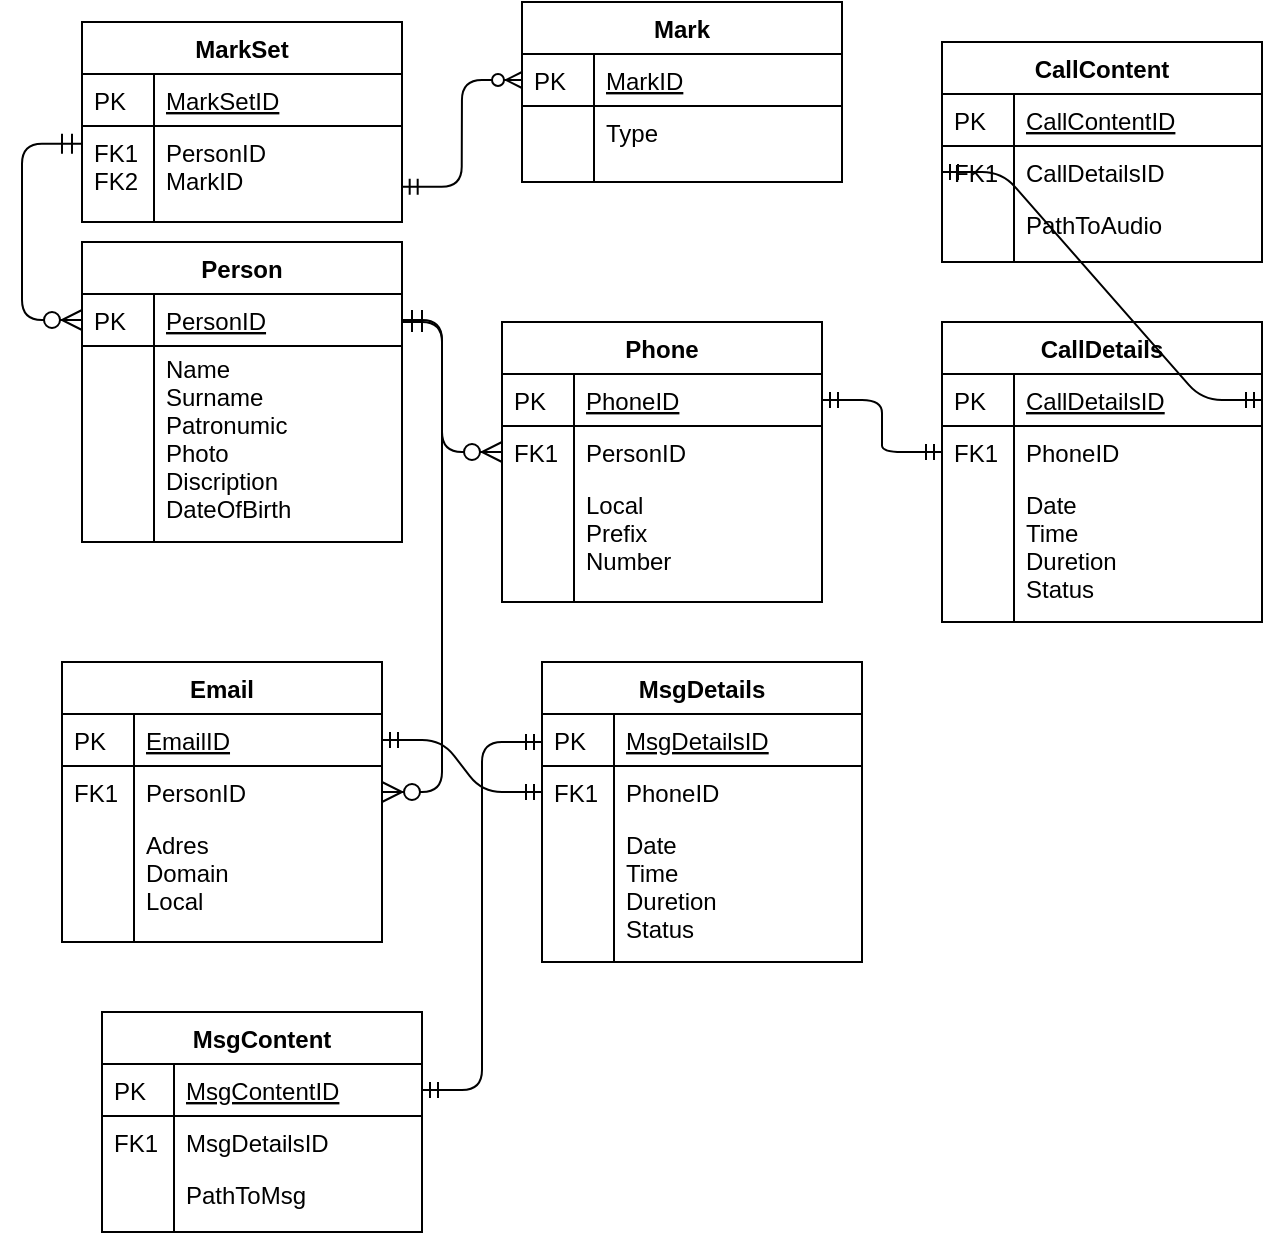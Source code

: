 <mxfile version="12.7.8" type="device"><diagram id="C5RBs43oDa-KdzZeNtuy" name="Page-1"><mxGraphModel dx="1102" dy="577" grid="1" gridSize="10" guides="1" tooltips="1" connect="1" arrows="1" fold="1" page="1" pageScale="1" pageWidth="827" pageHeight="1169" math="0" shadow="0"><root><mxCell id="WIyWlLk6GJQsqaUBKTNV-0"/><mxCell id="WIyWlLk6GJQsqaUBKTNV-1" parent="WIyWlLk6GJQsqaUBKTNV-0"/><mxCell id="zkfFHV4jXpPFQw0GAbJ--51" value="Person" style="swimlane;fontStyle=1;childLayout=stackLayout;horizontal=1;startSize=26;horizontalStack=0;resizeParent=1;resizeLast=0;collapsible=1;marginBottom=0;rounded=0;shadow=0;strokeWidth=1;" parent="WIyWlLk6GJQsqaUBKTNV-1" vertex="1"><mxGeometry x="90" y="200" width="160" height="150" as="geometry"><mxRectangle x="20" y="80" width="160" height="26" as="alternateBounds"/></mxGeometry></mxCell><mxCell id="zkfFHV4jXpPFQw0GAbJ--52" value="PersonID" style="shape=partialRectangle;top=0;left=0;right=0;bottom=1;align=left;verticalAlign=top;fillColor=none;spacingLeft=40;spacingRight=4;overflow=hidden;rotatable=0;points=[[0,0.5],[1,0.5]];portConstraint=eastwest;dropTarget=0;rounded=0;shadow=0;strokeWidth=1;fontStyle=4" parent="zkfFHV4jXpPFQw0GAbJ--51" vertex="1"><mxGeometry y="26" width="160" height="26" as="geometry"/></mxCell><mxCell id="zkfFHV4jXpPFQw0GAbJ--53" value="PK" style="shape=partialRectangle;top=0;left=0;bottom=0;fillColor=none;align=left;verticalAlign=top;spacingLeft=4;spacingRight=4;overflow=hidden;rotatable=0;points=[];portConstraint=eastwest;part=1;" parent="zkfFHV4jXpPFQw0GAbJ--52" vertex="1" connectable="0"><mxGeometry width="36" height="26" as="geometry"/></mxCell><mxCell id="zkfFHV4jXpPFQw0GAbJ--56" value="Mark" style="swimlane;fontStyle=1;childLayout=stackLayout;horizontal=1;startSize=26;horizontalStack=0;resizeParent=1;resizeLast=0;collapsible=1;marginBottom=0;rounded=0;shadow=0;strokeWidth=1;" parent="WIyWlLk6GJQsqaUBKTNV-1" vertex="1"><mxGeometry x="310" y="80" width="160" height="90" as="geometry"><mxRectangle x="260" y="80" width="160" height="26" as="alternateBounds"/></mxGeometry></mxCell><mxCell id="zkfFHV4jXpPFQw0GAbJ--57" value="MarkID" style="shape=partialRectangle;top=0;left=0;right=0;bottom=1;align=left;verticalAlign=top;fillColor=none;spacingLeft=40;spacingRight=4;overflow=hidden;rotatable=0;points=[[0,0.5],[1,0.5]];portConstraint=eastwest;dropTarget=0;rounded=0;shadow=0;strokeWidth=1;fontStyle=4" parent="zkfFHV4jXpPFQw0GAbJ--56" vertex="1"><mxGeometry y="26" width="160" height="26" as="geometry"/></mxCell><mxCell id="zkfFHV4jXpPFQw0GAbJ--58" value="PK" style="shape=partialRectangle;top=0;left=0;bottom=0;fillColor=none;align=left;verticalAlign=top;spacingLeft=4;spacingRight=4;overflow=hidden;rotatable=0;points=[];portConstraint=eastwest;part=1;" parent="zkfFHV4jXpPFQw0GAbJ--57" vertex="1" connectable="0"><mxGeometry width="36" height="26" as="geometry"/></mxCell><mxCell id="zkfFHV4jXpPFQw0GAbJ--61" value="Type" style="shape=partialRectangle;top=0;left=0;right=0;bottom=0;align=left;verticalAlign=top;fillColor=none;spacingLeft=40;spacingRight=4;overflow=hidden;rotatable=0;points=[[0,0.5],[1,0.5]];portConstraint=eastwest;dropTarget=0;rounded=0;shadow=0;strokeWidth=1;" parent="zkfFHV4jXpPFQw0GAbJ--56" vertex="1"><mxGeometry y="52" width="160" height="38" as="geometry"/></mxCell><mxCell id="zkfFHV4jXpPFQw0GAbJ--62" value="" style="shape=partialRectangle;top=0;left=0;bottom=0;fillColor=none;align=left;verticalAlign=top;spacingLeft=4;spacingRight=4;overflow=hidden;rotatable=0;points=[];portConstraint=eastwest;part=1;" parent="zkfFHV4jXpPFQw0GAbJ--61" vertex="1" connectable="0"><mxGeometry width="36" height="38" as="geometry"/></mxCell><mxCell id="q5SUMKDobGk_MK5OUUDj-4" value="Phone" style="swimlane;fontStyle=1;childLayout=stackLayout;horizontal=1;startSize=26;horizontalStack=0;resizeParent=1;resizeLast=0;collapsible=1;marginBottom=0;rounded=0;shadow=0;strokeWidth=1;" parent="WIyWlLk6GJQsqaUBKTNV-1" vertex="1"><mxGeometry x="300" y="240" width="160" height="140" as="geometry"><mxRectangle x="260" y="80" width="160" height="26" as="alternateBounds"/></mxGeometry></mxCell><mxCell id="q5SUMKDobGk_MK5OUUDj-5" value="PhoneID" style="shape=partialRectangle;top=0;left=0;right=0;bottom=1;align=left;verticalAlign=top;fillColor=none;spacingLeft=40;spacingRight=4;overflow=hidden;rotatable=0;points=[[0,0.5],[1,0.5]];portConstraint=eastwest;dropTarget=0;rounded=0;shadow=0;strokeWidth=1;fontStyle=4" parent="q5SUMKDobGk_MK5OUUDj-4" vertex="1"><mxGeometry y="26" width="160" height="26" as="geometry"/></mxCell><mxCell id="q5SUMKDobGk_MK5OUUDj-6" value="PK" style="shape=partialRectangle;top=0;left=0;bottom=0;fillColor=none;align=left;verticalAlign=top;spacingLeft=4;spacingRight=4;overflow=hidden;rotatable=0;points=[];portConstraint=eastwest;part=1;" parent="q5SUMKDobGk_MK5OUUDj-5" vertex="1" connectable="0"><mxGeometry width="36" height="26" as="geometry"/></mxCell><mxCell id="q5SUMKDobGk_MK5OUUDj-7" value="PersonID" style="shape=partialRectangle;top=0;left=0;right=0;bottom=0;align=left;verticalAlign=top;fillColor=none;spacingLeft=40;spacingRight=4;overflow=hidden;rotatable=0;points=[[0,0.5],[1,0.5]];portConstraint=eastwest;dropTarget=0;rounded=0;shadow=0;strokeWidth=1;" parent="q5SUMKDobGk_MK5OUUDj-4" vertex="1"><mxGeometry y="52" width="160" height="26" as="geometry"/></mxCell><mxCell id="q5SUMKDobGk_MK5OUUDj-8" value="FK1" style="shape=partialRectangle;top=0;left=0;bottom=0;fillColor=none;align=left;verticalAlign=top;spacingLeft=4;spacingRight=4;overflow=hidden;rotatable=0;points=[];portConstraint=eastwest;part=1;" parent="q5SUMKDobGk_MK5OUUDj-7" vertex="1" connectable="0"><mxGeometry width="36" height="26" as="geometry"/></mxCell><mxCell id="q5SUMKDobGk_MK5OUUDj-9" value="Local&#10;Prefix&#10;Number" style="shape=partialRectangle;top=0;left=0;right=0;bottom=0;align=left;verticalAlign=top;fillColor=none;spacingLeft=40;spacingRight=4;overflow=hidden;rotatable=0;points=[[0,0.5],[1,0.5]];portConstraint=eastwest;dropTarget=0;rounded=0;shadow=0;strokeWidth=1;" parent="q5SUMKDobGk_MK5OUUDj-4" vertex="1"><mxGeometry y="78" width="160" height="62" as="geometry"/></mxCell><mxCell id="q5SUMKDobGk_MK5OUUDj-10" value="" style="shape=partialRectangle;top=0;left=0;bottom=0;fillColor=none;align=left;verticalAlign=top;spacingLeft=4;spacingRight=4;overflow=hidden;rotatable=0;points=[];portConstraint=eastwest;part=1;" parent="q5SUMKDobGk_MK5OUUDj-9" vertex="1" connectable="0"><mxGeometry width="36" height="62" as="geometry"/></mxCell><mxCell id="q5SUMKDobGk_MK5OUUDj-11" value="" style="edgeStyle=orthogonalEdgeStyle;endArrow=ERzeroToMany;startArrow=ERmandOne;shadow=0;strokeWidth=1;endSize=8;startSize=8;entryX=0;entryY=0.5;entryDx=0;entryDy=0;exitX=1;exitY=0.5;exitDx=0;exitDy=0;" parent="WIyWlLk6GJQsqaUBKTNV-1" source="zkfFHV4jXpPFQw0GAbJ--52" target="q5SUMKDobGk_MK5OUUDj-7" edge="1"><mxGeometry width="100" height="100" relative="1" as="geometry"><mxPoint x="210" y="220" as="sourcePoint"/><mxPoint x="290" y="246" as="targetPoint"/><Array as="points"><mxPoint x="270" y="239"/><mxPoint x="270" y="305"/></Array></mxGeometry></mxCell><mxCell id="zkfFHV4jXpPFQw0GAbJ--54" value="Name&#10;Surname&#10;Patronumic&#10;Photo&#10;Discription&#10;DateOfBirth" style="shape=partialRectangle;top=0;left=0;right=0;bottom=0;align=left;verticalAlign=top;fillColor=none;spacingLeft=40;spacingRight=4;overflow=hidden;rotatable=0;points=[[0,0.5],[1,0.5]];portConstraint=eastwest;dropTarget=0;rounded=0;shadow=0;strokeWidth=1;" parent="WIyWlLk6GJQsqaUBKTNV-1" vertex="1"><mxGeometry x="90" y="250" width="160" height="100" as="geometry"/></mxCell><mxCell id="zkfFHV4jXpPFQw0GAbJ--55" value="" style="shape=partialRectangle;top=0;left=0;bottom=0;fillColor=none;align=left;verticalAlign=top;spacingLeft=4;spacingRight=4;overflow=hidden;rotatable=0;points=[];portConstraint=eastwest;part=1;" parent="zkfFHV4jXpPFQw0GAbJ--54" vertex="1" connectable="0"><mxGeometry width="36" height="100" as="geometry"/></mxCell><mxCell id="bH-2jPY4jpbp_578hwXJ-0" value="CallDetails" style="swimlane;fontStyle=1;childLayout=stackLayout;horizontal=1;startSize=26;horizontalStack=0;resizeParent=1;resizeLast=0;collapsible=1;marginBottom=0;rounded=0;shadow=0;strokeWidth=1;" vertex="1" parent="WIyWlLk6GJQsqaUBKTNV-1"><mxGeometry x="520" y="240" width="160" height="150" as="geometry"><mxRectangle x="260" y="80" width="160" height="26" as="alternateBounds"/></mxGeometry></mxCell><mxCell id="bH-2jPY4jpbp_578hwXJ-1" value="CallDetailsID" style="shape=partialRectangle;top=0;left=0;right=0;bottom=1;align=left;verticalAlign=top;fillColor=none;spacingLeft=40;spacingRight=4;overflow=hidden;rotatable=0;points=[[0,0.5],[1,0.5]];portConstraint=eastwest;dropTarget=0;rounded=0;shadow=0;strokeWidth=1;fontStyle=4" vertex="1" parent="bH-2jPY4jpbp_578hwXJ-0"><mxGeometry y="26" width="160" height="26" as="geometry"/></mxCell><mxCell id="bH-2jPY4jpbp_578hwXJ-2" value="PK" style="shape=partialRectangle;top=0;left=0;bottom=0;fillColor=none;align=left;verticalAlign=top;spacingLeft=4;spacingRight=4;overflow=hidden;rotatable=0;points=[];portConstraint=eastwest;part=1;" vertex="1" connectable="0" parent="bH-2jPY4jpbp_578hwXJ-1"><mxGeometry width="36" height="26" as="geometry"/></mxCell><mxCell id="bH-2jPY4jpbp_578hwXJ-3" value="PhoneID" style="shape=partialRectangle;top=0;left=0;right=0;bottom=0;align=left;verticalAlign=top;fillColor=none;spacingLeft=40;spacingRight=4;overflow=hidden;rotatable=0;points=[[0,0.5],[1,0.5]];portConstraint=eastwest;dropTarget=0;rounded=0;shadow=0;strokeWidth=1;" vertex="1" parent="bH-2jPY4jpbp_578hwXJ-0"><mxGeometry y="52" width="160" height="26" as="geometry"/></mxCell><mxCell id="bH-2jPY4jpbp_578hwXJ-4" value="FK1" style="shape=partialRectangle;top=0;left=0;bottom=0;fillColor=none;align=left;verticalAlign=top;spacingLeft=4;spacingRight=4;overflow=hidden;rotatable=0;points=[];portConstraint=eastwest;part=1;" vertex="1" connectable="0" parent="bH-2jPY4jpbp_578hwXJ-3"><mxGeometry width="36" height="26" as="geometry"/></mxCell><mxCell id="bH-2jPY4jpbp_578hwXJ-5" value="Date&#10;Time&#10;Duretion&#10;Status" style="shape=partialRectangle;top=0;left=0;right=0;bottom=0;align=left;verticalAlign=top;fillColor=none;spacingLeft=40;spacingRight=4;overflow=hidden;rotatable=0;points=[[0,0.5],[1,0.5]];portConstraint=eastwest;dropTarget=0;rounded=0;shadow=0;strokeWidth=1;" vertex="1" parent="bH-2jPY4jpbp_578hwXJ-0"><mxGeometry y="78" width="160" height="72" as="geometry"/></mxCell><mxCell id="bH-2jPY4jpbp_578hwXJ-6" value="" style="shape=partialRectangle;top=0;left=0;bottom=0;fillColor=none;align=left;verticalAlign=top;spacingLeft=4;spacingRight=4;overflow=hidden;rotatable=0;points=[];portConstraint=eastwest;part=1;" vertex="1" connectable="0" parent="bH-2jPY4jpbp_578hwXJ-5"><mxGeometry width="36" height="72" as="geometry"/></mxCell><mxCell id="bH-2jPY4jpbp_578hwXJ-8" value="CallContent" style="swimlane;fontStyle=1;childLayout=stackLayout;horizontal=1;startSize=26;horizontalStack=0;resizeParent=1;resizeLast=0;collapsible=1;marginBottom=0;rounded=0;shadow=0;strokeWidth=1;" vertex="1" parent="WIyWlLk6GJQsqaUBKTNV-1"><mxGeometry x="520" y="100" width="160" height="110" as="geometry"><mxRectangle x="260" y="80" width="160" height="26" as="alternateBounds"/></mxGeometry></mxCell><mxCell id="bH-2jPY4jpbp_578hwXJ-9" value="CallContentID" style="shape=partialRectangle;top=0;left=0;right=0;bottom=1;align=left;verticalAlign=top;fillColor=none;spacingLeft=40;spacingRight=4;overflow=hidden;rotatable=0;points=[[0,0.5],[1,0.5]];portConstraint=eastwest;dropTarget=0;rounded=0;shadow=0;strokeWidth=1;fontStyle=4" vertex="1" parent="bH-2jPY4jpbp_578hwXJ-8"><mxGeometry y="26" width="160" height="26" as="geometry"/></mxCell><mxCell id="bH-2jPY4jpbp_578hwXJ-10" value="PK" style="shape=partialRectangle;top=0;left=0;bottom=0;fillColor=none;align=left;verticalAlign=top;spacingLeft=4;spacingRight=4;overflow=hidden;rotatable=0;points=[];portConstraint=eastwest;part=1;" vertex="1" connectable="0" parent="bH-2jPY4jpbp_578hwXJ-9"><mxGeometry width="36" height="26" as="geometry"/></mxCell><mxCell id="bH-2jPY4jpbp_578hwXJ-11" value="CallDetailsID" style="shape=partialRectangle;top=0;left=0;right=0;bottom=0;align=left;verticalAlign=top;fillColor=none;spacingLeft=40;spacingRight=4;overflow=hidden;rotatable=0;points=[[0,0.5],[1,0.5]];portConstraint=eastwest;dropTarget=0;rounded=0;shadow=0;strokeWidth=1;" vertex="1" parent="bH-2jPY4jpbp_578hwXJ-8"><mxGeometry y="52" width="160" height="26" as="geometry"/></mxCell><mxCell id="bH-2jPY4jpbp_578hwXJ-12" value="FK1" style="shape=partialRectangle;top=0;left=0;bottom=0;fillColor=none;align=left;verticalAlign=top;spacingLeft=4;spacingRight=4;overflow=hidden;rotatable=0;points=[];portConstraint=eastwest;part=1;" vertex="1" connectable="0" parent="bH-2jPY4jpbp_578hwXJ-11"><mxGeometry width="36" height="26" as="geometry"/></mxCell><mxCell id="bH-2jPY4jpbp_578hwXJ-13" value="PathToAudio" style="shape=partialRectangle;top=0;left=0;right=0;bottom=0;align=left;verticalAlign=top;fillColor=none;spacingLeft=40;spacingRight=4;overflow=hidden;rotatable=0;points=[[0,0.5],[1,0.5]];portConstraint=eastwest;dropTarget=0;rounded=0;shadow=0;strokeWidth=1;" vertex="1" parent="bH-2jPY4jpbp_578hwXJ-8"><mxGeometry y="78" width="160" height="32" as="geometry"/></mxCell><mxCell id="bH-2jPY4jpbp_578hwXJ-14" value="" style="shape=partialRectangle;top=0;left=0;bottom=0;fillColor=none;align=left;verticalAlign=top;spacingLeft=4;spacingRight=4;overflow=hidden;rotatable=0;points=[];portConstraint=eastwest;part=1;" vertex="1" connectable="0" parent="bH-2jPY4jpbp_578hwXJ-13"><mxGeometry width="36" height="32" as="geometry"/></mxCell><mxCell id="bH-2jPY4jpbp_578hwXJ-17" value="" style="edgeStyle=entityRelationEdgeStyle;fontSize=12;html=1;endArrow=ERmandOne;startArrow=ERmandOne;entryX=0;entryY=0.5;entryDx=0;entryDy=0;exitX=1;exitY=0.5;exitDx=0;exitDy=0;" edge="1" parent="WIyWlLk6GJQsqaUBKTNV-1" source="bH-2jPY4jpbp_578hwXJ-1" target="bH-2jPY4jpbp_578hwXJ-11"><mxGeometry width="100" height="100" relative="1" as="geometry"><mxPoint x="170" y="450" as="sourcePoint"/><mxPoint x="270" y="350" as="targetPoint"/></mxGeometry></mxCell><mxCell id="bH-2jPY4jpbp_578hwXJ-18" value="" style="edgeStyle=entityRelationEdgeStyle;fontSize=12;html=1;endArrow=ERmandOne;startArrow=ERmandOne;entryX=0;entryY=0.5;entryDx=0;entryDy=0;exitX=1;exitY=0.5;exitDx=0;exitDy=0;" edge="1" parent="WIyWlLk6GJQsqaUBKTNV-1" source="q5SUMKDobGk_MK5OUUDj-5" target="bH-2jPY4jpbp_578hwXJ-3"><mxGeometry width="100" height="100" relative="1" as="geometry"><mxPoint x="370" y="280" as="sourcePoint"/><mxPoint x="470" y="180" as="targetPoint"/></mxGeometry></mxCell><mxCell id="bH-2jPY4jpbp_578hwXJ-21" value="MarkSet" style="swimlane;fontStyle=1;childLayout=stackLayout;horizontal=1;startSize=26;horizontalStack=0;resizeParent=1;resizeLast=0;collapsible=1;marginBottom=0;rounded=0;shadow=0;strokeWidth=1;" vertex="1" parent="WIyWlLk6GJQsqaUBKTNV-1"><mxGeometry x="90" y="90" width="160" height="100" as="geometry"><mxRectangle x="260" y="80" width="160" height="26" as="alternateBounds"/></mxGeometry></mxCell><mxCell id="bH-2jPY4jpbp_578hwXJ-22" value="MarkSetID" style="shape=partialRectangle;top=0;left=0;right=0;bottom=1;align=left;verticalAlign=top;fillColor=none;spacingLeft=40;spacingRight=4;overflow=hidden;rotatable=0;points=[[0,0.5],[1,0.5]];portConstraint=eastwest;dropTarget=0;rounded=0;shadow=0;strokeWidth=1;fontStyle=4" vertex="1" parent="bH-2jPY4jpbp_578hwXJ-21"><mxGeometry y="26" width="160" height="26" as="geometry"/></mxCell><mxCell id="bH-2jPY4jpbp_578hwXJ-23" value="PK" style="shape=partialRectangle;top=0;left=0;bottom=0;fillColor=none;align=left;verticalAlign=top;spacingLeft=4;spacingRight=4;overflow=hidden;rotatable=0;points=[];portConstraint=eastwest;part=1;" vertex="1" connectable="0" parent="bH-2jPY4jpbp_578hwXJ-22"><mxGeometry width="36" height="26" as="geometry"/></mxCell><mxCell id="bH-2jPY4jpbp_578hwXJ-24" value="PersonID&#10;MarkID" style="shape=partialRectangle;top=0;left=0;right=0;bottom=0;align=left;verticalAlign=top;fillColor=none;spacingLeft=40;spacingRight=4;overflow=hidden;rotatable=0;points=[[0,0.5],[1,0.5]];portConstraint=eastwest;dropTarget=0;rounded=0;shadow=0;strokeWidth=1;" vertex="1" parent="bH-2jPY4jpbp_578hwXJ-21"><mxGeometry y="52" width="160" height="48" as="geometry"/></mxCell><mxCell id="bH-2jPY4jpbp_578hwXJ-25" value="FK1&#10;FK2" style="shape=partialRectangle;top=0;left=0;bottom=0;fillColor=none;align=left;verticalAlign=top;spacingLeft=4;spacingRight=4;overflow=hidden;rotatable=0;points=[];portConstraint=eastwest;part=1;" vertex="1" connectable="0" parent="bH-2jPY4jpbp_578hwXJ-24"><mxGeometry width="36" height="48" as="geometry"/></mxCell><mxCell id="bH-2jPY4jpbp_578hwXJ-30" value="" style="edgeStyle=entityRelationEdgeStyle;fontSize=12;html=1;endArrow=ERzeroToMany;startArrow=ERmandOne;entryX=0;entryY=0.5;entryDx=0;entryDy=0;exitX=0.999;exitY=0.633;exitDx=0;exitDy=0;exitPerimeter=0;" edge="1" parent="WIyWlLk6GJQsqaUBKTNV-1" source="bH-2jPY4jpbp_578hwXJ-24" target="zkfFHV4jXpPFQw0GAbJ--57"><mxGeometry width="100" height="100" relative="1" as="geometry"><mxPoint x="507" y="180" as="sourcePoint"/><mxPoint x="607" y="80" as="targetPoint"/></mxGeometry></mxCell><mxCell id="bH-2jPY4jpbp_578hwXJ-39" value="" style="edgeStyle=orthogonalEdgeStyle;endArrow=ERzeroToMany;startArrow=ERmandOne;shadow=0;strokeWidth=1;endSize=8;startSize=8;exitX=0;exitY=0.186;exitDx=0;exitDy=0;exitPerimeter=0;entryX=0;entryY=0.5;entryDx=0;entryDy=0;" edge="1" parent="WIyWlLk6GJQsqaUBKTNV-1" source="bH-2jPY4jpbp_578hwXJ-24" target="zkfFHV4jXpPFQw0GAbJ--52"><mxGeometry width="100" height="100" relative="1" as="geometry"><mxPoint x="250" y="30" as="sourcePoint"/><mxPoint x="56" y="145" as="targetPoint"/><Array as="points"><mxPoint x="60" y="151"/><mxPoint x="60" y="239"/></Array></mxGeometry></mxCell><mxCell id="bH-2jPY4jpbp_578hwXJ-48" value="Email" style="swimlane;fontStyle=1;childLayout=stackLayout;horizontal=1;startSize=26;horizontalStack=0;resizeParent=1;resizeLast=0;collapsible=1;marginBottom=0;rounded=0;shadow=0;strokeWidth=1;" vertex="1" parent="WIyWlLk6GJQsqaUBKTNV-1"><mxGeometry x="80" y="410" width="160" height="140" as="geometry"><mxRectangle x="260" y="80" width="160" height="26" as="alternateBounds"/></mxGeometry></mxCell><mxCell id="bH-2jPY4jpbp_578hwXJ-49" value="EmailID" style="shape=partialRectangle;top=0;left=0;right=0;bottom=1;align=left;verticalAlign=top;fillColor=none;spacingLeft=40;spacingRight=4;overflow=hidden;rotatable=0;points=[[0,0.5],[1,0.5]];portConstraint=eastwest;dropTarget=0;rounded=0;shadow=0;strokeWidth=1;fontStyle=4" vertex="1" parent="bH-2jPY4jpbp_578hwXJ-48"><mxGeometry y="26" width="160" height="26" as="geometry"/></mxCell><mxCell id="bH-2jPY4jpbp_578hwXJ-50" value="PK" style="shape=partialRectangle;top=0;left=0;bottom=0;fillColor=none;align=left;verticalAlign=top;spacingLeft=4;spacingRight=4;overflow=hidden;rotatable=0;points=[];portConstraint=eastwest;part=1;" vertex="1" connectable="0" parent="bH-2jPY4jpbp_578hwXJ-49"><mxGeometry width="36" height="26" as="geometry"/></mxCell><mxCell id="bH-2jPY4jpbp_578hwXJ-51" value="PersonID" style="shape=partialRectangle;top=0;left=0;right=0;bottom=0;align=left;verticalAlign=top;fillColor=none;spacingLeft=40;spacingRight=4;overflow=hidden;rotatable=0;points=[[0,0.5],[1,0.5]];portConstraint=eastwest;dropTarget=0;rounded=0;shadow=0;strokeWidth=1;" vertex="1" parent="bH-2jPY4jpbp_578hwXJ-48"><mxGeometry y="52" width="160" height="26" as="geometry"/></mxCell><mxCell id="bH-2jPY4jpbp_578hwXJ-52" value="FK1" style="shape=partialRectangle;top=0;left=0;bottom=0;fillColor=none;align=left;verticalAlign=top;spacingLeft=4;spacingRight=4;overflow=hidden;rotatable=0;points=[];portConstraint=eastwest;part=1;" vertex="1" connectable="0" parent="bH-2jPY4jpbp_578hwXJ-51"><mxGeometry width="36" height="26" as="geometry"/></mxCell><mxCell id="bH-2jPY4jpbp_578hwXJ-53" value="Adres&#10;Domain&#10;Local&#10;&#10;" style="shape=partialRectangle;top=0;left=0;right=0;bottom=0;align=left;verticalAlign=top;fillColor=none;spacingLeft=40;spacingRight=4;overflow=hidden;rotatable=0;points=[[0,0.5],[1,0.5]];portConstraint=eastwest;dropTarget=0;rounded=0;shadow=0;strokeWidth=1;" vertex="1" parent="bH-2jPY4jpbp_578hwXJ-48"><mxGeometry y="78" width="160" height="62" as="geometry"/></mxCell><mxCell id="bH-2jPY4jpbp_578hwXJ-54" value="" style="shape=partialRectangle;top=0;left=0;bottom=0;fillColor=none;align=left;verticalAlign=top;spacingLeft=4;spacingRight=4;overflow=hidden;rotatable=0;points=[];portConstraint=eastwest;part=1;" vertex="1" connectable="0" parent="bH-2jPY4jpbp_578hwXJ-53"><mxGeometry width="36" height="62" as="geometry"/></mxCell><mxCell id="bH-2jPY4jpbp_578hwXJ-55" value="MsgDetails" style="swimlane;fontStyle=1;childLayout=stackLayout;horizontal=1;startSize=26;horizontalStack=0;resizeParent=1;resizeLast=0;collapsible=1;marginBottom=0;rounded=0;shadow=0;strokeWidth=1;" vertex="1" parent="WIyWlLk6GJQsqaUBKTNV-1"><mxGeometry x="320" y="410" width="160" height="150" as="geometry"><mxRectangle x="260" y="80" width="160" height="26" as="alternateBounds"/></mxGeometry></mxCell><mxCell id="bH-2jPY4jpbp_578hwXJ-56" value="MsgDetailsID" style="shape=partialRectangle;top=0;left=0;right=0;bottom=1;align=left;verticalAlign=top;fillColor=none;spacingLeft=40;spacingRight=4;overflow=hidden;rotatable=0;points=[[0,0.5],[1,0.5]];portConstraint=eastwest;dropTarget=0;rounded=0;shadow=0;strokeWidth=1;fontStyle=4" vertex="1" parent="bH-2jPY4jpbp_578hwXJ-55"><mxGeometry y="26" width="160" height="26" as="geometry"/></mxCell><mxCell id="bH-2jPY4jpbp_578hwXJ-57" value="PK" style="shape=partialRectangle;top=0;left=0;bottom=0;fillColor=none;align=left;verticalAlign=top;spacingLeft=4;spacingRight=4;overflow=hidden;rotatable=0;points=[];portConstraint=eastwest;part=1;" vertex="1" connectable="0" parent="bH-2jPY4jpbp_578hwXJ-56"><mxGeometry width="36" height="26" as="geometry"/></mxCell><mxCell id="bH-2jPY4jpbp_578hwXJ-58" value="PhoneID" style="shape=partialRectangle;top=0;left=0;right=0;bottom=0;align=left;verticalAlign=top;fillColor=none;spacingLeft=40;spacingRight=4;overflow=hidden;rotatable=0;points=[[0,0.5],[1,0.5]];portConstraint=eastwest;dropTarget=0;rounded=0;shadow=0;strokeWidth=1;" vertex="1" parent="bH-2jPY4jpbp_578hwXJ-55"><mxGeometry y="52" width="160" height="26" as="geometry"/></mxCell><mxCell id="bH-2jPY4jpbp_578hwXJ-59" value="FK1" style="shape=partialRectangle;top=0;left=0;bottom=0;fillColor=none;align=left;verticalAlign=top;spacingLeft=4;spacingRight=4;overflow=hidden;rotatable=0;points=[];portConstraint=eastwest;part=1;" vertex="1" connectable="0" parent="bH-2jPY4jpbp_578hwXJ-58"><mxGeometry width="36" height="26" as="geometry"/></mxCell><mxCell id="bH-2jPY4jpbp_578hwXJ-70" value="" style="edgeStyle=entityRelationEdgeStyle;fontSize=12;html=1;endArrow=ERmandOne;startArrow=ERmandOne;entryX=0;entryY=0.5;entryDx=0;entryDy=0;exitX=1;exitY=0.5;exitDx=0;exitDy=0;" edge="1" parent="bH-2jPY4jpbp_578hwXJ-55" source="bH-2jPY4jpbp_578hwXJ-64"><mxGeometry width="100" height="100" relative="1" as="geometry"><mxPoint x="160" y="154" as="sourcePoint"/><mxPoint y="40" as="targetPoint"/></mxGeometry></mxCell><mxCell id="bH-2jPY4jpbp_578hwXJ-60" value="Date&#10;Time&#10;Duretion&#10;Status" style="shape=partialRectangle;top=0;left=0;right=0;bottom=0;align=left;verticalAlign=top;fillColor=none;spacingLeft=40;spacingRight=4;overflow=hidden;rotatable=0;points=[[0,0.5],[1,0.5]];portConstraint=eastwest;dropTarget=0;rounded=0;shadow=0;strokeWidth=1;" vertex="1" parent="bH-2jPY4jpbp_578hwXJ-55"><mxGeometry y="78" width="160" height="72" as="geometry"/></mxCell><mxCell id="bH-2jPY4jpbp_578hwXJ-61" value="" style="shape=partialRectangle;top=0;left=0;bottom=0;fillColor=none;align=left;verticalAlign=top;spacingLeft=4;spacingRight=4;overflow=hidden;rotatable=0;points=[];portConstraint=eastwest;part=1;" vertex="1" connectable="0" parent="bH-2jPY4jpbp_578hwXJ-60"><mxGeometry width="36" height="72" as="geometry"/></mxCell><mxCell id="bH-2jPY4jpbp_578hwXJ-62" value="" style="edgeStyle=entityRelationEdgeStyle;fontSize=12;html=1;endArrow=ERmandOne;startArrow=ERmandOne;entryX=0;entryY=0.5;entryDx=0;entryDy=0;exitX=1;exitY=0.5;exitDx=0;exitDy=0;" edge="1" parent="WIyWlLk6GJQsqaUBKTNV-1" source="bH-2jPY4jpbp_578hwXJ-49" target="bH-2jPY4jpbp_578hwXJ-58"><mxGeometry width="100" height="100" relative="1" as="geometry"><mxPoint x="150" y="450" as="sourcePoint"/><mxPoint x="250" y="350" as="targetPoint"/></mxGeometry></mxCell><mxCell id="bH-2jPY4jpbp_578hwXJ-63" value="MsgContent" style="swimlane;fontStyle=1;childLayout=stackLayout;horizontal=1;startSize=26;horizontalStack=0;resizeParent=1;resizeLast=0;collapsible=1;marginBottom=0;rounded=0;shadow=0;strokeWidth=1;" vertex="1" parent="WIyWlLk6GJQsqaUBKTNV-1"><mxGeometry x="100" y="585" width="160" height="110" as="geometry"><mxRectangle x="260" y="80" width="160" height="26" as="alternateBounds"/></mxGeometry></mxCell><mxCell id="bH-2jPY4jpbp_578hwXJ-64" value="MsgContentID" style="shape=partialRectangle;top=0;left=0;right=0;bottom=1;align=left;verticalAlign=top;fillColor=none;spacingLeft=40;spacingRight=4;overflow=hidden;rotatable=0;points=[[0,0.5],[1,0.5]];portConstraint=eastwest;dropTarget=0;rounded=0;shadow=0;strokeWidth=1;fontStyle=4" vertex="1" parent="bH-2jPY4jpbp_578hwXJ-63"><mxGeometry y="26" width="160" height="26" as="geometry"/></mxCell><mxCell id="bH-2jPY4jpbp_578hwXJ-65" value="PK" style="shape=partialRectangle;top=0;left=0;bottom=0;fillColor=none;align=left;verticalAlign=top;spacingLeft=4;spacingRight=4;overflow=hidden;rotatable=0;points=[];portConstraint=eastwest;part=1;" vertex="1" connectable="0" parent="bH-2jPY4jpbp_578hwXJ-64"><mxGeometry width="36" height="26" as="geometry"/></mxCell><mxCell id="bH-2jPY4jpbp_578hwXJ-66" value="MsgDetailsID" style="shape=partialRectangle;top=0;left=0;right=0;bottom=0;align=left;verticalAlign=top;fillColor=none;spacingLeft=40;spacingRight=4;overflow=hidden;rotatable=0;points=[[0,0.5],[1,0.5]];portConstraint=eastwest;dropTarget=0;rounded=0;shadow=0;strokeWidth=1;" vertex="1" parent="bH-2jPY4jpbp_578hwXJ-63"><mxGeometry y="52" width="160" height="26" as="geometry"/></mxCell><mxCell id="bH-2jPY4jpbp_578hwXJ-67" value="FK1" style="shape=partialRectangle;top=0;left=0;bottom=0;fillColor=none;align=left;verticalAlign=top;spacingLeft=4;spacingRight=4;overflow=hidden;rotatable=0;points=[];portConstraint=eastwest;part=1;" vertex="1" connectable="0" parent="bH-2jPY4jpbp_578hwXJ-66"><mxGeometry width="36" height="26" as="geometry"/></mxCell><mxCell id="bH-2jPY4jpbp_578hwXJ-68" value="PathToMsg" style="shape=partialRectangle;top=0;left=0;right=0;bottom=0;align=left;verticalAlign=top;fillColor=none;spacingLeft=40;spacingRight=4;overflow=hidden;rotatable=0;points=[[0,0.5],[1,0.5]];portConstraint=eastwest;dropTarget=0;rounded=0;shadow=0;strokeWidth=1;" vertex="1" parent="bH-2jPY4jpbp_578hwXJ-63"><mxGeometry y="78" width="160" height="32" as="geometry"/></mxCell><mxCell id="bH-2jPY4jpbp_578hwXJ-69" value="" style="shape=partialRectangle;top=0;left=0;bottom=0;fillColor=none;align=left;verticalAlign=top;spacingLeft=4;spacingRight=4;overflow=hidden;rotatable=0;points=[];portConstraint=eastwest;part=1;" vertex="1" connectable="0" parent="bH-2jPY4jpbp_578hwXJ-68"><mxGeometry width="36" height="32" as="geometry"/></mxCell><mxCell id="bH-2jPY4jpbp_578hwXJ-71" value="" style="edgeStyle=orthogonalEdgeStyle;endArrow=ERzeroToMany;startArrow=ERmandOne;shadow=0;strokeWidth=1;endSize=8;startSize=8;entryX=1;entryY=0.5;entryDx=0;entryDy=0;exitX=1;exitY=0.5;exitDx=0;exitDy=0;" edge="1" parent="WIyWlLk6GJQsqaUBKTNV-1" target="bH-2jPY4jpbp_578hwXJ-51"><mxGeometry width="100" height="100" relative="1" as="geometry"><mxPoint x="250" y="240" as="sourcePoint"/><mxPoint x="300" y="306" as="targetPoint"/><Array as="points"><mxPoint x="270" y="240"/><mxPoint x="270" y="475"/></Array></mxGeometry></mxCell></root></mxGraphModel></diagram></mxfile>